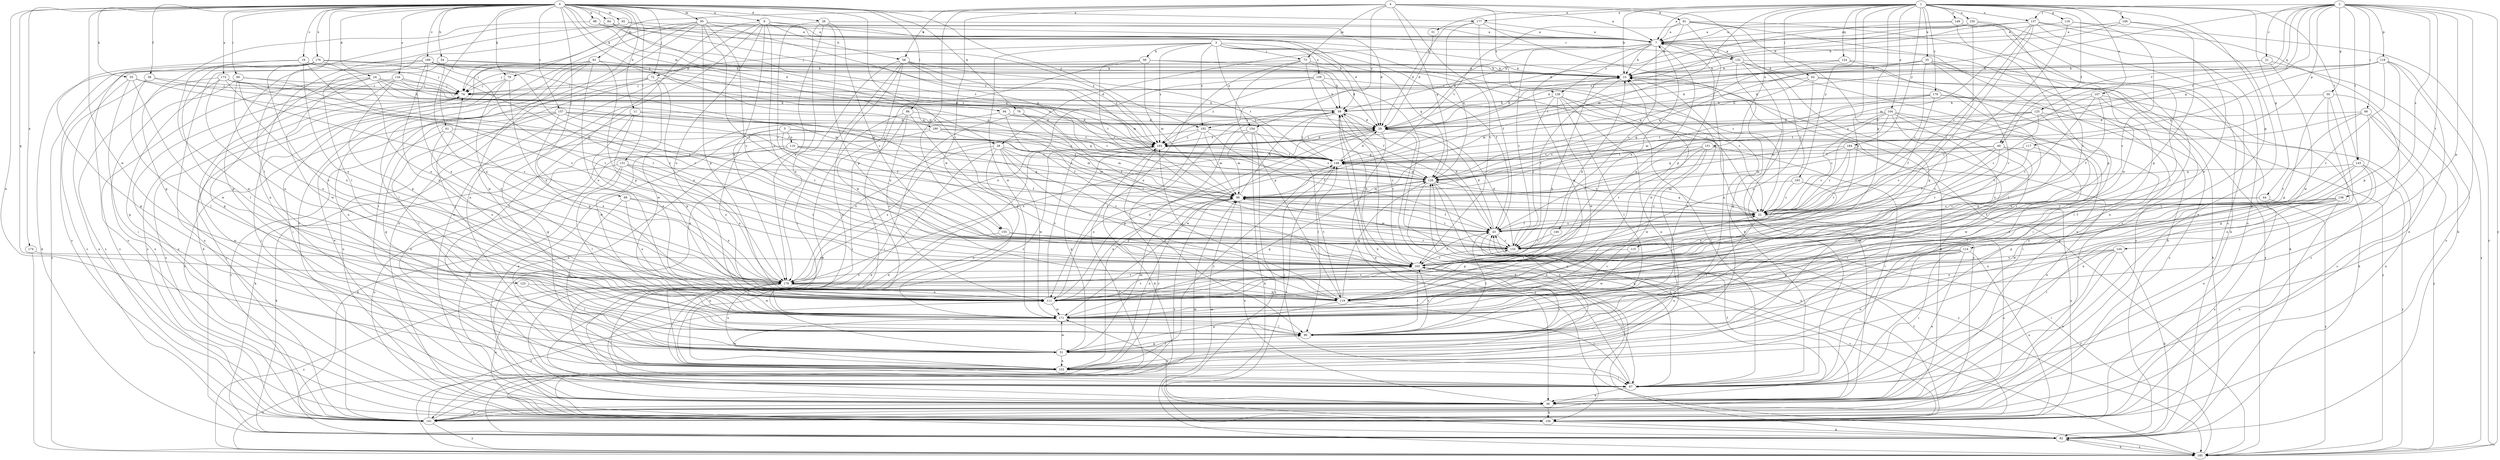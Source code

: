 strict digraph  {
0;
1;
2;
3;
4;
5;
6;
7;
11;
15;
19;
21;
22;
24;
26;
28;
29;
31;
35;
36;
38;
40;
43;
44;
50;
51;
54;
55;
56;
58;
59;
60;
61;
62;
66;
67;
68;
72;
73;
74;
76;
79;
81;
82;
84;
86;
90;
92;
93;
94;
95;
96;
98;
103;
104;
106;
107;
109;
110;
111;
114;
115;
116;
117;
118;
119;
123;
124;
125;
126;
131;
132;
133;
134;
137;
138;
139;
140;
141;
143;
144;
148;
149;
150;
151;
154;
155;
156;
157;
163;
171;
173;
174;
176;
177;
178;
179;
183;
184;
185;
189;
190;
192;
193;
0 -> 6  [label=a];
0 -> 11  [label=b];
0 -> 19  [label=c];
0 -> 24  [label=d];
0 -> 26  [label=d];
0 -> 28  [label=d];
0 -> 38  [label=f];
0 -> 54  [label=h];
0 -> 55  [label=h];
0 -> 60  [label=i];
0 -> 61  [label=i];
0 -> 68  [label=j];
0 -> 72  [label=j];
0 -> 76  [label=k];
0 -> 79  [label=k];
0 -> 84  [label=l];
0 -> 86  [label=l];
0 -> 90  [label=l];
0 -> 92  [label=m];
0 -> 93  [label=m];
0 -> 94  [label=m];
0 -> 95  [label=m];
0 -> 98  [label=n];
0 -> 103  [label=n];
0 -> 123  [label=q];
0 -> 131  [label=r];
0 -> 134  [label=s];
0 -> 157  [label=v];
0 -> 163  [label=v];
0 -> 171  [label=w];
0 -> 173  [label=x];
0 -> 174  [label=x];
0 -> 176  [label=x];
0 -> 177  [label=x];
0 -> 189  [label=z];
0 -> 190  [label=z];
0 -> 192  [label=z];
1 -> 7  [label=a];
1 -> 15  [label=b];
1 -> 31  [label=e];
1 -> 35  [label=e];
1 -> 40  [label=f];
1 -> 44  [label=g];
1 -> 62  [label=i];
1 -> 96  [label=m];
1 -> 104  [label=o];
1 -> 106  [label=o];
1 -> 107  [label=o];
1 -> 114  [label=p];
1 -> 115  [label=p];
1 -> 116  [label=p];
1 -> 124  [label=q];
1 -> 137  [label=s];
1 -> 143  [label=t];
1 -> 149  [label=u];
1 -> 150  [label=u];
1 -> 151  [label=u];
1 -> 177  [label=x];
1 -> 178  [label=x];
1 -> 179  [label=y];
1 -> 183  [label=y];
1 -> 184  [label=y];
2 -> 21  [label=c];
2 -> 40  [label=f];
2 -> 50  [label=g];
2 -> 66  [label=i];
2 -> 67  [label=i];
2 -> 117  [label=p];
2 -> 118  [label=p];
2 -> 119  [label=p];
2 -> 125  [label=q];
2 -> 126  [label=q];
2 -> 137  [label=s];
2 -> 138  [label=s];
2 -> 143  [label=t];
2 -> 144  [label=t];
2 -> 148  [label=t];
2 -> 185  [label=y];
2 -> 192  [label=z];
3 -> 22  [label=c];
3 -> 43  [label=f];
3 -> 56  [label=h];
3 -> 72  [label=j];
3 -> 73  [label=j];
3 -> 109  [label=o];
3 -> 126  [label=q];
3 -> 154  [label=u];
3 -> 171  [label=w];
3 -> 192  [label=z];
3 -> 193  [label=z];
4 -> 7  [label=a];
4 -> 51  [label=g];
4 -> 58  [label=h];
4 -> 73  [label=j];
4 -> 79  [label=k];
4 -> 81  [label=k];
4 -> 126  [label=q];
4 -> 139  [label=s];
4 -> 154  [label=u];
4 -> 155  [label=u];
4 -> 163  [label=v];
4 -> 171  [label=w];
5 -> 36  [label=e];
5 -> 96  [label=m];
5 -> 110  [label=o];
5 -> 111  [label=o];
5 -> 148  [label=t];
5 -> 155  [label=u];
6 -> 7  [label=a];
6 -> 36  [label=e];
6 -> 58  [label=h];
6 -> 59  [label=h];
6 -> 67  [label=i];
6 -> 103  [label=n];
6 -> 111  [label=o];
6 -> 132  [label=r];
6 -> 163  [label=v];
6 -> 178  [label=x];
7 -> 15  [label=b];
7 -> 28  [label=d];
7 -> 29  [label=d];
7 -> 82  [label=k];
7 -> 119  [label=p];
7 -> 132  [label=r];
7 -> 133  [label=r];
7 -> 139  [label=s];
7 -> 140  [label=s];
7 -> 171  [label=w];
11 -> 22  [label=c];
11 -> 29  [label=d];
11 -> 51  [label=g];
11 -> 111  [label=o];
11 -> 119  [label=p];
15 -> 74  [label=j];
15 -> 133  [label=r];
19 -> 15  [label=b];
19 -> 51  [label=g];
19 -> 74  [label=j];
19 -> 163  [label=v];
19 -> 171  [label=w];
19 -> 178  [label=x];
21 -> 15  [label=b];
21 -> 29  [label=d];
21 -> 156  [label=u];
21 -> 171  [label=w];
22 -> 43  [label=f];
22 -> 90  [label=l];
22 -> 126  [label=q];
22 -> 141  [label=s];
22 -> 148  [label=t];
24 -> 29  [label=d];
24 -> 59  [label=h];
24 -> 74  [label=j];
24 -> 96  [label=m];
24 -> 141  [label=s];
24 -> 156  [label=u];
24 -> 171  [label=w];
26 -> 7  [label=a];
26 -> 119  [label=p];
26 -> 133  [label=r];
26 -> 156  [label=u];
26 -> 163  [label=v];
26 -> 178  [label=x];
28 -> 36  [label=e];
28 -> 96  [label=m];
28 -> 103  [label=n];
28 -> 119  [label=p];
28 -> 148  [label=t];
28 -> 163  [label=v];
28 -> 171  [label=w];
28 -> 178  [label=x];
29 -> 15  [label=b];
29 -> 156  [label=u];
29 -> 171  [label=w];
29 -> 178  [label=x];
29 -> 185  [label=y];
29 -> 193  [label=z];
31 -> 29  [label=d];
35 -> 15  [label=b];
35 -> 22  [label=c];
35 -> 29  [label=d];
35 -> 103  [label=n];
35 -> 126  [label=q];
35 -> 141  [label=s];
35 -> 148  [label=t];
35 -> 163  [label=v];
36 -> 15  [label=b];
36 -> 43  [label=f];
36 -> 126  [label=q];
36 -> 141  [label=s];
36 -> 156  [label=u];
36 -> 171  [label=w];
38 -> 74  [label=j];
38 -> 90  [label=l];
38 -> 96  [label=m];
38 -> 141  [label=s];
40 -> 22  [label=c];
40 -> 43  [label=f];
40 -> 90  [label=l];
40 -> 96  [label=m];
40 -> 133  [label=r];
40 -> 148  [label=t];
40 -> 163  [label=v];
43 -> 22  [label=c];
43 -> 29  [label=d];
43 -> 59  [label=h];
43 -> 90  [label=l];
43 -> 103  [label=n];
43 -> 133  [label=r];
44 -> 22  [label=c];
44 -> 43  [label=f];
44 -> 156  [label=u];
44 -> 185  [label=y];
50 -> 51  [label=g];
50 -> 59  [label=h];
50 -> 103  [label=n];
50 -> 119  [label=p];
50 -> 141  [label=s];
51 -> 7  [label=a];
51 -> 90  [label=l];
51 -> 96  [label=m];
51 -> 103  [label=n];
51 -> 163  [label=v];
51 -> 171  [label=w];
51 -> 178  [label=x];
51 -> 193  [label=z];
54 -> 15  [label=b];
54 -> 51  [label=g];
54 -> 126  [label=q];
54 -> 156  [label=u];
54 -> 178  [label=x];
54 -> 193  [label=z];
55 -> 67  [label=i];
55 -> 74  [label=j];
55 -> 96  [label=m];
55 -> 156  [label=u];
55 -> 171  [label=w];
56 -> 15  [label=b];
56 -> 29  [label=d];
56 -> 67  [label=i];
56 -> 74  [label=j];
56 -> 96  [label=m];
56 -> 133  [label=r];
58 -> 15  [label=b];
58 -> 67  [label=i];
58 -> 96  [label=m];
58 -> 103  [label=n];
58 -> 148  [label=t];
58 -> 171  [label=w];
58 -> 178  [label=x];
58 -> 193  [label=z];
59 -> 29  [label=d];
59 -> 36  [label=e];
59 -> 103  [label=n];
59 -> 148  [label=t];
59 -> 163  [label=v];
59 -> 185  [label=y];
60 -> 74  [label=j];
60 -> 111  [label=o];
60 -> 133  [label=r];
60 -> 156  [label=u];
60 -> 178  [label=x];
61 -> 111  [label=o];
61 -> 141  [label=s];
61 -> 178  [label=x];
61 -> 193  [label=z];
62 -> 67  [label=i];
62 -> 74  [label=j];
62 -> 82  [label=k];
62 -> 96  [label=m];
62 -> 111  [label=o];
66 -> 29  [label=d];
66 -> 96  [label=m];
66 -> 119  [label=p];
66 -> 141  [label=s];
66 -> 163  [label=v];
66 -> 185  [label=y];
67 -> 15  [label=b];
67 -> 36  [label=e];
67 -> 59  [label=h];
67 -> 74  [label=j];
67 -> 126  [label=q];
68 -> 22  [label=c];
68 -> 51  [label=g];
68 -> 111  [label=o];
68 -> 178  [label=x];
72 -> 36  [label=e];
72 -> 74  [label=j];
72 -> 148  [label=t];
72 -> 156  [label=u];
72 -> 171  [label=w];
72 -> 178  [label=x];
73 -> 15  [label=b];
73 -> 22  [label=c];
73 -> 43  [label=f];
73 -> 74  [label=j];
73 -> 111  [label=o];
73 -> 119  [label=p];
74 -> 59  [label=h];
74 -> 141  [label=s];
74 -> 148  [label=t];
76 -> 29  [label=d];
76 -> 43  [label=f];
76 -> 67  [label=i];
76 -> 163  [label=v];
79 -> 67  [label=i];
79 -> 74  [label=j];
79 -> 111  [label=o];
79 -> 178  [label=x];
81 -> 7  [label=a];
81 -> 15  [label=b];
81 -> 67  [label=i];
81 -> 82  [label=k];
81 -> 119  [label=p];
81 -> 141  [label=s];
81 -> 148  [label=t];
82 -> 59  [label=h];
82 -> 185  [label=y];
82 -> 193  [label=z];
84 -> 7  [label=a];
84 -> 29  [label=d];
84 -> 51  [label=g];
84 -> 126  [label=q];
84 -> 193  [label=z];
86 -> 29  [label=d];
86 -> 36  [label=e];
86 -> 67  [label=i];
86 -> 111  [label=o];
86 -> 119  [label=p];
90 -> 15  [label=b];
90 -> 51  [label=g];
90 -> 163  [label=v];
92 -> 7  [label=a];
92 -> 90  [label=l];
92 -> 103  [label=n];
92 -> 193  [label=z];
93 -> 15  [label=b];
93 -> 59  [label=h];
93 -> 82  [label=k];
93 -> 90  [label=l];
93 -> 103  [label=n];
93 -> 111  [label=o];
93 -> 119  [label=p];
93 -> 171  [label=w];
94 -> 29  [label=d];
94 -> 43  [label=f];
94 -> 126  [label=q];
94 -> 171  [label=w];
95 -> 7  [label=a];
95 -> 29  [label=d];
95 -> 67  [label=i];
95 -> 74  [label=j];
95 -> 119  [label=p];
95 -> 126  [label=q];
95 -> 133  [label=r];
95 -> 141  [label=s];
95 -> 156  [label=u];
95 -> 163  [label=v];
96 -> 22  [label=c];
96 -> 36  [label=e];
96 -> 43  [label=f];
96 -> 59  [label=h];
96 -> 103  [label=n];
96 -> 111  [label=o];
96 -> 133  [label=r];
96 -> 141  [label=s];
98 -> 7  [label=a];
98 -> 15  [label=b];
98 -> 51  [label=g];
98 -> 148  [label=t];
103 -> 67  [label=i];
103 -> 148  [label=t];
103 -> 171  [label=w];
103 -> 185  [label=y];
104 -> 22  [label=c];
104 -> 29  [label=d];
104 -> 67  [label=i];
104 -> 119  [label=p];
104 -> 133  [label=r];
104 -> 148  [label=t];
104 -> 163  [label=v];
104 -> 178  [label=x];
106 -> 7  [label=a];
106 -> 15  [label=b];
106 -> 36  [label=e];
106 -> 119  [label=p];
107 -> 22  [label=c];
107 -> 43  [label=f];
107 -> 59  [label=h];
107 -> 82  [label=k];
107 -> 90  [label=l];
107 -> 133  [label=r];
109 -> 22  [label=c];
109 -> 59  [label=h];
109 -> 74  [label=j];
109 -> 178  [label=x];
109 -> 185  [label=y];
109 -> 193  [label=z];
110 -> 22  [label=c];
110 -> 36  [label=e];
110 -> 43  [label=f];
110 -> 82  [label=k];
110 -> 103  [label=n];
110 -> 148  [label=t];
111 -> 15  [label=b];
111 -> 29  [label=d];
111 -> 133  [label=r];
111 -> 163  [label=v];
111 -> 171  [label=w];
111 -> 193  [label=z];
114 -> 36  [label=e];
114 -> 67  [label=i];
114 -> 103  [label=n];
114 -> 111  [label=o];
114 -> 119  [label=p];
114 -> 156  [label=u];
114 -> 163  [label=v];
115 -> 163  [label=v];
115 -> 171  [label=w];
116 -> 7  [label=a];
116 -> 133  [label=r];
116 -> 163  [label=v];
116 -> 185  [label=y];
117 -> 22  [label=c];
117 -> 148  [label=t];
117 -> 171  [label=w];
118 -> 15  [label=b];
118 -> 29  [label=d];
118 -> 36  [label=e];
118 -> 119  [label=p];
118 -> 126  [label=q];
118 -> 163  [label=v];
118 -> 185  [label=y];
119 -> 51  [label=g];
119 -> 67  [label=i];
119 -> 126  [label=q];
119 -> 148  [label=t];
119 -> 193  [label=z];
123 -> 90  [label=l];
123 -> 111  [label=o];
124 -> 15  [label=b];
124 -> 82  [label=k];
124 -> 90  [label=l];
124 -> 126  [label=q];
125 -> 22  [label=c];
125 -> 29  [label=d];
125 -> 111  [label=o];
125 -> 148  [label=t];
125 -> 156  [label=u];
125 -> 193  [label=z];
126 -> 96  [label=m];
126 -> 103  [label=n];
126 -> 156  [label=u];
126 -> 185  [label=y];
126 -> 193  [label=z];
131 -> 82  [label=k];
131 -> 90  [label=l];
131 -> 126  [label=q];
131 -> 156  [label=u];
131 -> 163  [label=v];
131 -> 178  [label=x];
132 -> 7  [label=a];
132 -> 15  [label=b];
132 -> 22  [label=c];
132 -> 36  [label=e];
132 -> 51  [label=g];
132 -> 67  [label=i];
132 -> 185  [label=y];
133 -> 29  [label=d];
133 -> 96  [label=m];
133 -> 163  [label=v];
134 -> 29  [label=d];
134 -> 36  [label=e];
134 -> 74  [label=j];
134 -> 119  [label=p];
134 -> 141  [label=s];
134 -> 193  [label=z];
137 -> 7  [label=a];
137 -> 15  [label=b];
137 -> 22  [label=c];
137 -> 82  [label=k];
137 -> 96  [label=m];
137 -> 133  [label=r];
137 -> 156  [label=u];
137 -> 171  [label=w];
138 -> 22  [label=c];
138 -> 43  [label=f];
138 -> 67  [label=i];
138 -> 119  [label=p];
138 -> 156  [label=u];
138 -> 171  [label=w];
138 -> 178  [label=x];
139 -> 59  [label=h];
139 -> 67  [label=i];
139 -> 90  [label=l];
139 -> 103  [label=n];
139 -> 133  [label=r];
139 -> 141  [label=s];
139 -> 171  [label=w];
139 -> 193  [label=z];
140 -> 119  [label=p];
140 -> 133  [label=r];
141 -> 15  [label=b];
141 -> 74  [label=j];
141 -> 96  [label=m];
141 -> 111  [label=o];
141 -> 185  [label=y];
143 -> 36  [label=e];
143 -> 103  [label=n];
143 -> 111  [label=o];
143 -> 126  [label=q];
143 -> 133  [label=r];
143 -> 185  [label=y];
144 -> 36  [label=e];
144 -> 67  [label=i];
144 -> 82  [label=k];
144 -> 111  [label=o];
144 -> 163  [label=v];
144 -> 178  [label=x];
148 -> 29  [label=d];
148 -> 67  [label=i];
148 -> 111  [label=o];
148 -> 126  [label=q];
149 -> 7  [label=a];
149 -> 29  [label=d];
149 -> 90  [label=l];
149 -> 119  [label=p];
149 -> 171  [label=w];
150 -> 7  [label=a];
150 -> 59  [label=h];
150 -> 133  [label=r];
150 -> 141  [label=s];
150 -> 163  [label=v];
150 -> 193  [label=z];
151 -> 43  [label=f];
151 -> 67  [label=i];
151 -> 90  [label=l];
151 -> 133  [label=r];
151 -> 148  [label=t];
151 -> 171  [label=w];
154 -> 82  [label=k];
154 -> 90  [label=l];
154 -> 96  [label=m];
154 -> 185  [label=y];
154 -> 193  [label=z];
155 -> 103  [label=n];
155 -> 133  [label=r];
155 -> 163  [label=v];
156 -> 43  [label=f];
156 -> 82  [label=k];
156 -> 96  [label=m];
156 -> 148  [label=t];
156 -> 163  [label=v];
156 -> 178  [label=x];
157 -> 29  [label=d];
157 -> 43  [label=f];
157 -> 51  [label=g];
157 -> 90  [label=l];
157 -> 119  [label=p];
157 -> 133  [label=r];
157 -> 141  [label=s];
157 -> 148  [label=t];
163 -> 7  [label=a];
163 -> 15  [label=b];
163 -> 43  [label=f];
163 -> 59  [label=h];
163 -> 67  [label=i];
163 -> 90  [label=l];
163 -> 178  [label=x];
171 -> 15  [label=b];
171 -> 22  [label=c];
171 -> 74  [label=j];
171 -> 90  [label=l];
171 -> 126  [label=q];
173 -> 51  [label=g];
173 -> 59  [label=h];
173 -> 74  [label=j];
173 -> 111  [label=o];
173 -> 133  [label=r];
173 -> 141  [label=s];
173 -> 163  [label=v];
174 -> 163  [label=v];
174 -> 185  [label=y];
176 -> 15  [label=b];
176 -> 82  [label=k];
176 -> 90  [label=l];
176 -> 111  [label=o];
176 -> 156  [label=u];
176 -> 163  [label=v];
176 -> 178  [label=x];
177 -> 7  [label=a];
177 -> 29  [label=d];
177 -> 43  [label=f];
177 -> 126  [label=q];
177 -> 185  [label=y];
178 -> 111  [label=o];
178 -> 119  [label=p];
178 -> 163  [label=v];
178 -> 171  [label=w];
178 -> 185  [label=y];
179 -> 43  [label=f];
179 -> 59  [label=h];
179 -> 96  [label=m];
179 -> 126  [label=q];
179 -> 141  [label=s];
179 -> 185  [label=y];
183 -> 22  [label=c];
183 -> 96  [label=m];
183 -> 111  [label=o];
183 -> 156  [label=u];
184 -> 22  [label=c];
184 -> 36  [label=e];
184 -> 90  [label=l];
184 -> 126  [label=q];
184 -> 133  [label=r];
184 -> 148  [label=t];
185 -> 43  [label=f];
185 -> 82  [label=k];
189 -> 15  [label=b];
189 -> 22  [label=c];
189 -> 119  [label=p];
189 -> 126  [label=q];
189 -> 133  [label=r];
189 -> 141  [label=s];
189 -> 163  [label=v];
189 -> 178  [label=x];
189 -> 185  [label=y];
190 -> 82  [label=k];
190 -> 96  [label=m];
190 -> 103  [label=n];
190 -> 148  [label=t];
190 -> 193  [label=z];
192 -> 43  [label=f];
192 -> 82  [label=k];
192 -> 96  [label=m];
192 -> 126  [label=q];
192 -> 178  [label=x];
192 -> 193  [label=z];
193 -> 29  [label=d];
193 -> 36  [label=e];
193 -> 51  [label=g];
193 -> 90  [label=l];
193 -> 148  [label=t];
}
